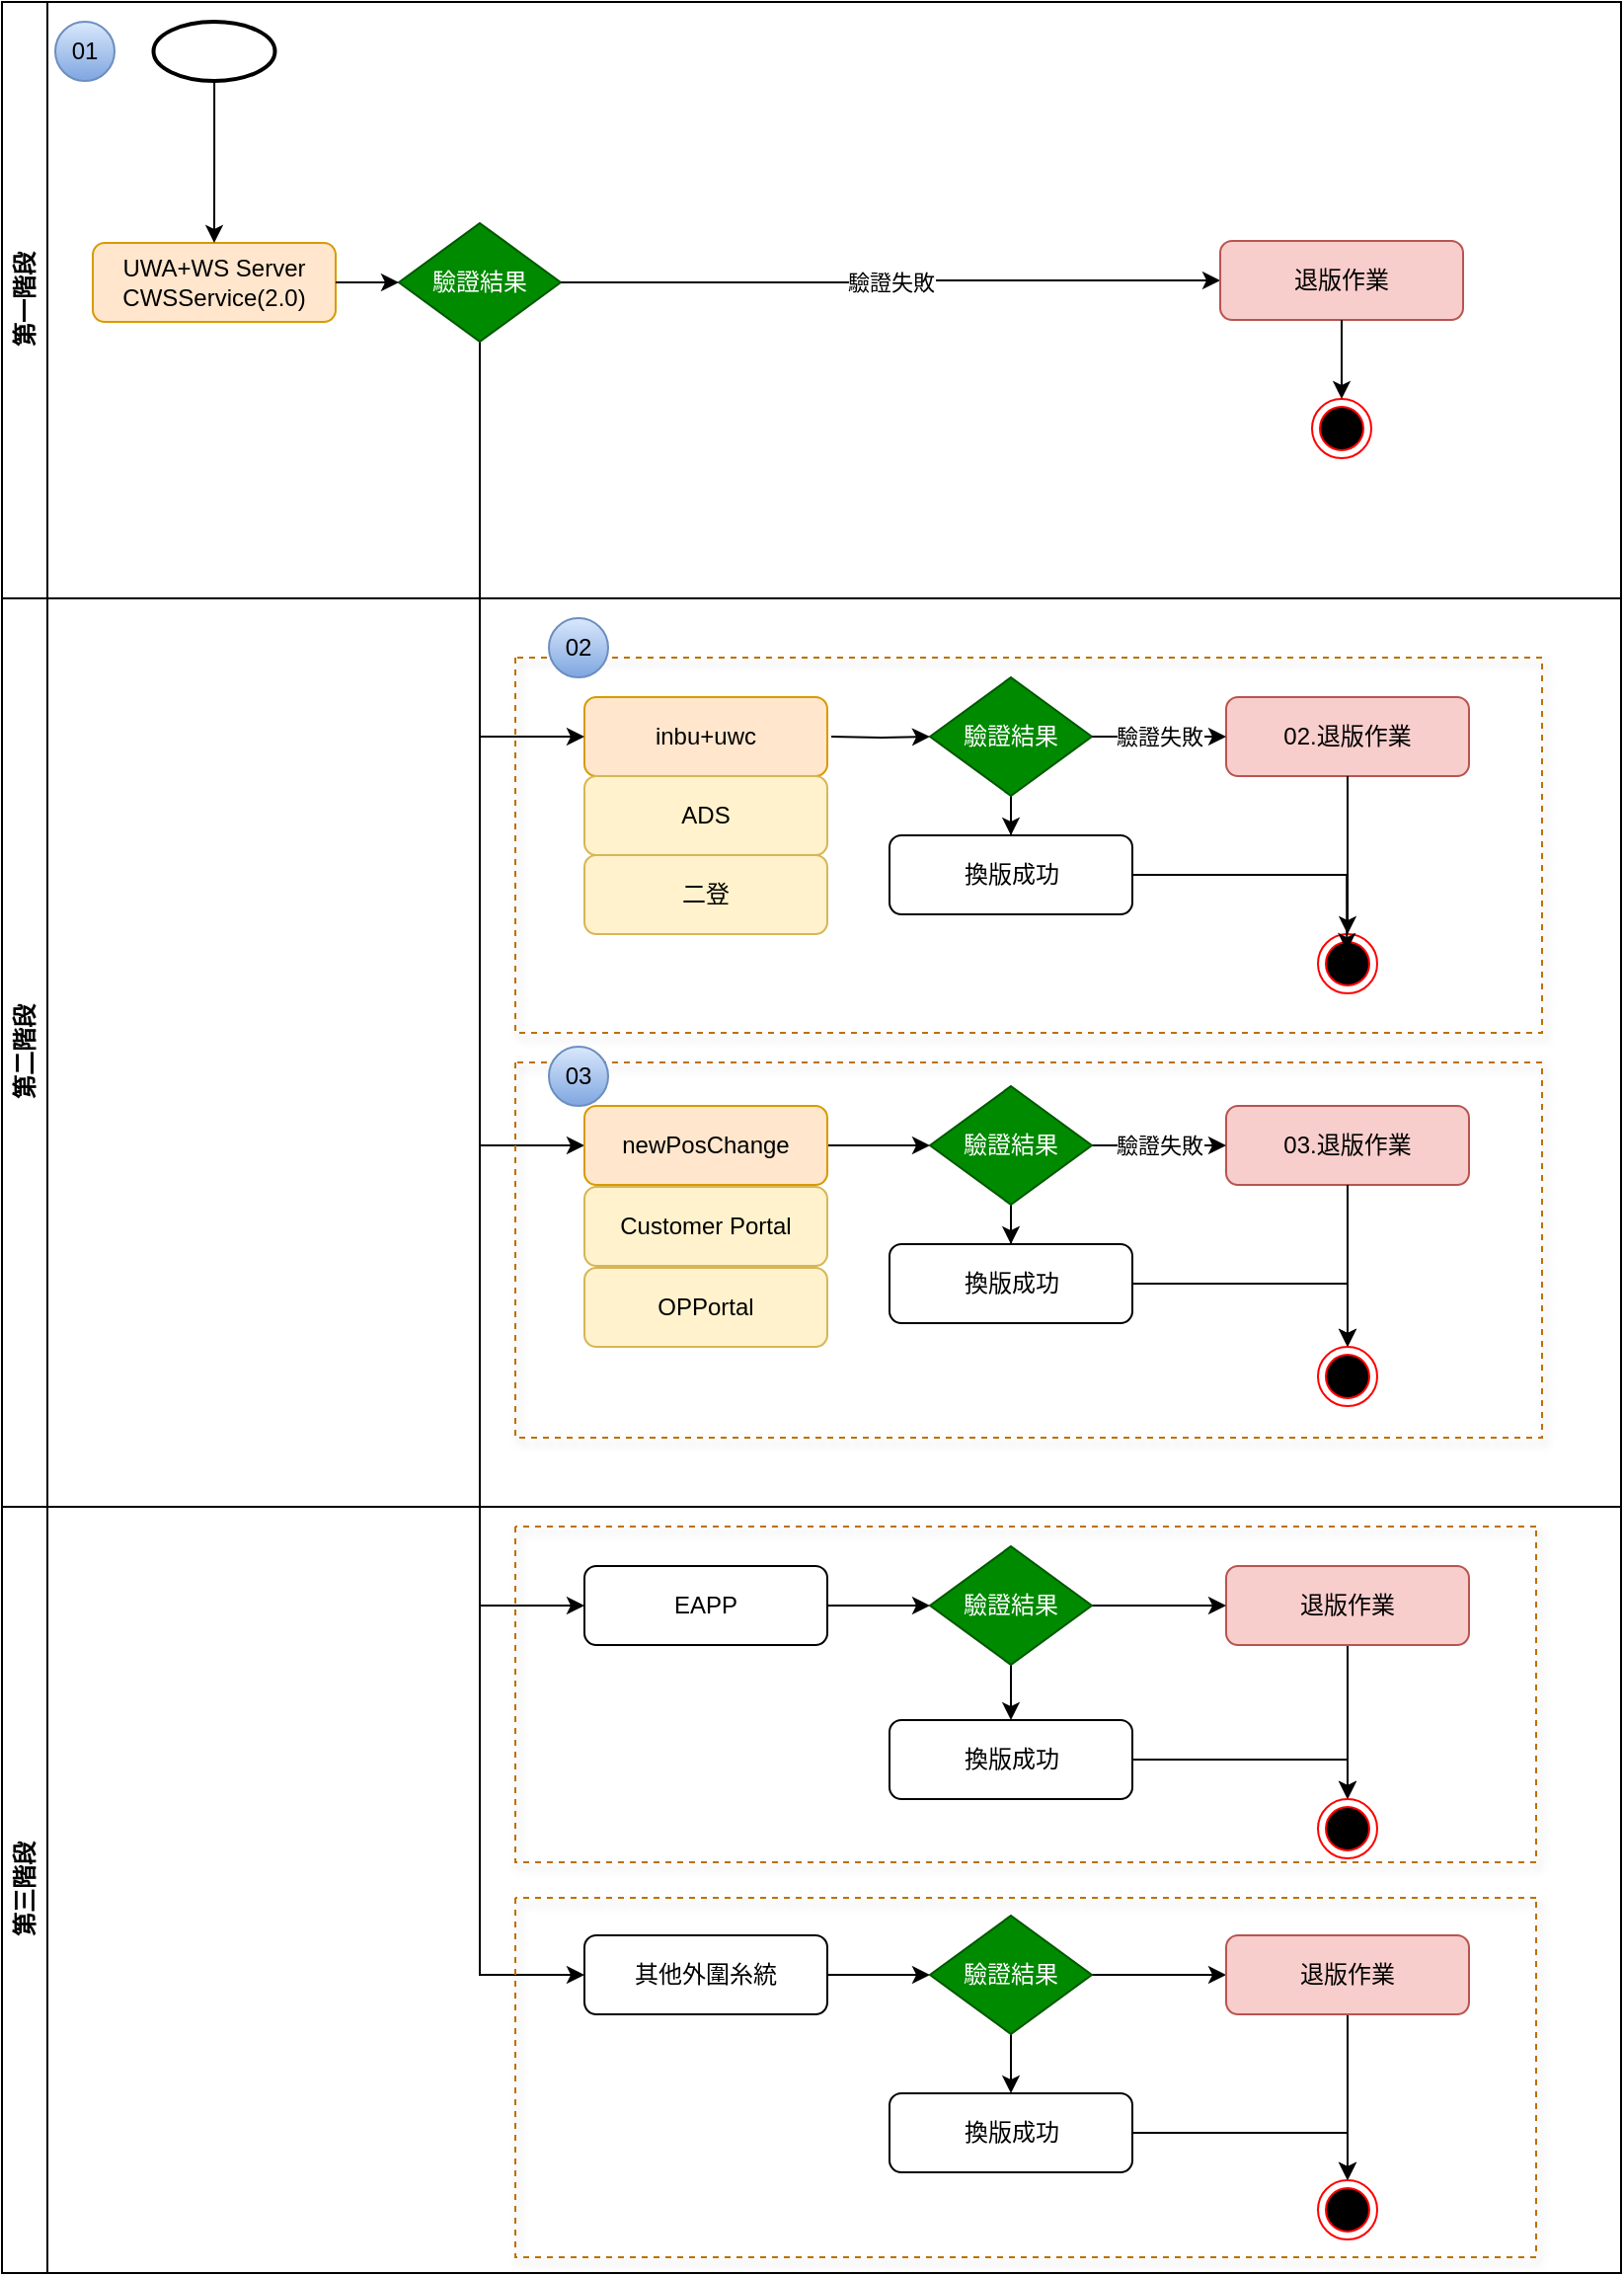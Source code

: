 <mxfile version="24.9.1">
  <diagram id="C5RBs43oDa-KdzZeNtuy" name="Page-1">
    <mxGraphModel dx="1593" dy="853" grid="1" gridSize="10" guides="1" tooltips="1" connect="1" arrows="1" fold="1" page="1" pageScale="1" pageWidth="827" pageHeight="1169" math="0" shadow="0">
      <root>
        <mxCell id="WIyWlLk6GJQsqaUBKTNV-0" />
        <mxCell id="WIyWlLk6GJQsqaUBKTNV-1" parent="WIyWlLk6GJQsqaUBKTNV-0" />
        <mxCell id="SWPrqackAz6YK81M5vLL-109" value="UWA+WS Server&lt;div&gt;CWSService(2.0)&lt;/div&gt;" style="rounded=1;whiteSpace=wrap;html=1;fontSize=12;glass=0;strokeWidth=1;shadow=0;fillColor=#ffe6cc;strokeColor=#d79b00;" vertex="1" parent="WIyWlLk6GJQsqaUBKTNV-1">
          <mxGeometry x="49.0" y="132" width="123.0" height="40" as="geometry" />
        </mxCell>
        <mxCell id="SWPrqackAz6YK81M5vLL-110" style="edgeStyle=orthogonalEdgeStyle;rounded=0;orthogonalLoop=1;jettySize=auto;html=1;entryX=0.5;entryY=0;entryDx=0;entryDy=0;" edge="1" parent="WIyWlLk6GJQsqaUBKTNV-1" source="SWPrqackAz6YK81M5vLL-111" target="SWPrqackAz6YK81M5vLL-109">
          <mxGeometry relative="1" as="geometry" />
        </mxCell>
        <mxCell id="SWPrqackAz6YK81M5vLL-115" style="edgeStyle=orthogonalEdgeStyle;rounded=0;orthogonalLoop=1;jettySize=auto;html=1;entryX=0;entryY=0.5;entryDx=0;entryDy=0;exitX=0.5;exitY=1;exitDx=0;exitDy=0;" edge="1" parent="WIyWlLk6GJQsqaUBKTNV-1" source="SWPrqackAz6YK81M5vLL-123" target="SWPrqackAz6YK81M5vLL-120">
          <mxGeometry relative="1" as="geometry" />
        </mxCell>
        <mxCell id="SWPrqackAz6YK81M5vLL-116" style="edgeStyle=orthogonalEdgeStyle;rounded=0;orthogonalLoop=1;jettySize=auto;html=1;entryX=0;entryY=0.5;entryDx=0;entryDy=0;exitX=0.5;exitY=1;exitDx=0;exitDy=0;" edge="1" parent="WIyWlLk6GJQsqaUBKTNV-1" source="SWPrqackAz6YK81M5vLL-123" target="SWPrqackAz6YK81M5vLL-121">
          <mxGeometry relative="1" as="geometry" />
        </mxCell>
        <mxCell id="SWPrqackAz6YK81M5vLL-117" style="edgeStyle=orthogonalEdgeStyle;rounded=0;orthogonalLoop=1;jettySize=auto;html=1;entryX=0;entryY=0.5;entryDx=0;entryDy=0;exitX=0.5;exitY=1;exitDx=0;exitDy=0;" edge="1" parent="WIyWlLk6GJQsqaUBKTNV-1" source="SWPrqackAz6YK81M5vLL-123" target="SWPrqackAz6YK81M5vLL-122">
          <mxGeometry relative="1" as="geometry" />
        </mxCell>
        <mxCell id="SWPrqackAz6YK81M5vLL-118" value="inbu+uwc" style="rounded=1;whiteSpace=wrap;html=1;fontSize=12;glass=0;strokeWidth=1;shadow=0;fillColor=#ffe6cc;strokeColor=#d79b00;" vertex="1" parent="WIyWlLk6GJQsqaUBKTNV-1">
          <mxGeometry x="298.0" y="362" width="123.0" height="40" as="geometry" />
        </mxCell>
        <mxCell id="SWPrqackAz6YK81M5vLL-119" style="rounded=0;orthogonalLoop=1;jettySize=auto;html=1;entryX=0;entryY=0.5;entryDx=0;entryDy=0;edgeStyle=orthogonalEdgeStyle;exitX=0.5;exitY=1;exitDx=0;exitDy=0;" edge="1" parent="WIyWlLk6GJQsqaUBKTNV-1" source="SWPrqackAz6YK81M5vLL-123" target="SWPrqackAz6YK81M5vLL-118">
          <mxGeometry relative="1" as="geometry" />
        </mxCell>
        <mxCell id="SWPrqackAz6YK81M5vLL-152" style="edgeStyle=orthogonalEdgeStyle;rounded=0;orthogonalLoop=1;jettySize=auto;html=1;entryX=0;entryY=0.5;entryDx=0;entryDy=0;" edge="1" parent="WIyWlLk6GJQsqaUBKTNV-1" source="SWPrqackAz6YK81M5vLL-120" target="SWPrqackAz6YK81M5vLL-150">
          <mxGeometry relative="1" as="geometry" />
        </mxCell>
        <mxCell id="SWPrqackAz6YK81M5vLL-120" value="newPosChange" style="rounded=1;whiteSpace=wrap;html=1;fontSize=12;glass=0;strokeWidth=1;shadow=0;fillColor=#ffe6cc;strokeColor=#d79b00;" vertex="1" parent="WIyWlLk6GJQsqaUBKTNV-1">
          <mxGeometry x="298.0" y="569" width="123.0" height="40" as="geometry" />
        </mxCell>
        <mxCell id="SWPrqackAz6YK81M5vLL-203" style="edgeStyle=orthogonalEdgeStyle;rounded=0;orthogonalLoop=1;jettySize=auto;html=1;entryX=0;entryY=0.5;entryDx=0;entryDy=0;" edge="1" parent="WIyWlLk6GJQsqaUBKTNV-1" source="SWPrqackAz6YK81M5vLL-121" target="SWPrqackAz6YK81M5vLL-199">
          <mxGeometry relative="1" as="geometry" />
        </mxCell>
        <mxCell id="SWPrqackAz6YK81M5vLL-121" value="EAPP" style="rounded=1;whiteSpace=wrap;html=1;fontSize=12;glass=0;strokeWidth=1;shadow=0;" vertex="1" parent="WIyWlLk6GJQsqaUBKTNV-1">
          <mxGeometry x="298.0" y="802" width="123.0" height="40" as="geometry" />
        </mxCell>
        <mxCell id="SWPrqackAz6YK81M5vLL-123" value="驗證結果" style="rhombus;whiteSpace=wrap;html=1;fillColor=#008a00;fontColor=#ffffff;strokeColor=#005700;" vertex="1" parent="WIyWlLk6GJQsqaUBKTNV-1">
          <mxGeometry x="204" y="122" width="82" height="60" as="geometry" />
        </mxCell>
        <mxCell id="SWPrqackAz6YK81M5vLL-127" value="驗證失敗" style="edgeStyle=orthogonalEdgeStyle;rounded=0;orthogonalLoop=1;jettySize=auto;html=1;entryX=0;entryY=0.5;entryDx=0;entryDy=0;" edge="1" parent="WIyWlLk6GJQsqaUBKTNV-1" source="SWPrqackAz6YK81M5vLL-123" target="SWPrqackAz6YK81M5vLL-124">
          <mxGeometry relative="1" as="geometry" />
        </mxCell>
        <mxCell id="SWPrqackAz6YK81M5vLL-228" value="" style="edgeStyle=orthogonalEdgeStyle;rounded=0;orthogonalLoop=1;jettySize=auto;html=1;" edge="1" parent="WIyWlLk6GJQsqaUBKTNV-1" source="SWPrqackAz6YK81M5vLL-128" target="SWPrqackAz6YK81M5vLL-129">
          <mxGeometry relative="1" as="geometry" />
        </mxCell>
        <mxCell id="SWPrqackAz6YK81M5vLL-128" value="&lt;span style=&quot;text-align: left;&quot;&gt;Customer Portal&lt;/span&gt;" style="rounded=1;whiteSpace=wrap;html=1;fontSize=12;glass=0;strokeWidth=1;shadow=0;fillColor=#fff2cc;strokeColor=#d6b656;" vertex="1" parent="WIyWlLk6GJQsqaUBKTNV-1">
          <mxGeometry x="298.0" y="610" width="123.0" height="40" as="geometry" />
        </mxCell>
        <mxCell id="SWPrqackAz6YK81M5vLL-137" style="edgeStyle=orthogonalEdgeStyle;rounded=0;orthogonalLoop=1;jettySize=auto;html=1;" edge="1" parent="WIyWlLk6GJQsqaUBKTNV-1" target="SWPrqackAz6YK81M5vLL-136">
          <mxGeometry relative="1" as="geometry">
            <mxPoint x="423" y="382" as="sourcePoint" />
          </mxGeometry>
        </mxCell>
        <mxCell id="SWPrqackAz6YK81M5vLL-141" style="rounded=0;orthogonalLoop=1;jettySize=auto;html=1;elbow=vertical;entryX=0;entryY=0.5;entryDx=0;entryDy=0;exitX=1;exitY=0.5;exitDx=0;exitDy=0;" edge="1" parent="WIyWlLk6GJQsqaUBKTNV-1" source="SWPrqackAz6YK81M5vLL-109" target="SWPrqackAz6YK81M5vLL-123">
          <mxGeometry relative="1" as="geometry" />
        </mxCell>
        <mxCell id="SWPrqackAz6YK81M5vLL-145" value="第一階段" style="swimlane;horizontal=0;whiteSpace=wrap;html=1;" vertex="1" parent="WIyWlLk6GJQsqaUBKTNV-1">
          <mxGeometry x="3" y="10" width="820" height="302" as="geometry" />
        </mxCell>
        <mxCell id="SWPrqackAz6YK81M5vLL-124" value="退版作業" style="rounded=1;whiteSpace=wrap;html=1;fontSize=12;glass=0;strokeWidth=1;shadow=0;fillColor=#f8cecc;strokeColor=#b85450;" vertex="1" parent="SWPrqackAz6YK81M5vLL-145">
          <mxGeometry x="617" y="121" width="123.0" height="40" as="geometry" />
        </mxCell>
        <mxCell id="SWPrqackAz6YK81M5vLL-125" value="" style="ellipse;html=1;shape=endState;fillColor=#000000;strokeColor=#ff0000;" vertex="1" parent="SWPrqackAz6YK81M5vLL-145">
          <mxGeometry x="663.5" y="201" width="30" height="30" as="geometry" />
        </mxCell>
        <mxCell id="SWPrqackAz6YK81M5vLL-126" style="edgeStyle=orthogonalEdgeStyle;rounded=0;orthogonalLoop=1;jettySize=auto;html=1;entryX=0.5;entryY=0;entryDx=0;entryDy=0;" edge="1" parent="SWPrqackAz6YK81M5vLL-145" source="SWPrqackAz6YK81M5vLL-124" target="SWPrqackAz6YK81M5vLL-125">
          <mxGeometry relative="1" as="geometry" />
        </mxCell>
        <mxCell id="SWPrqackAz6YK81M5vLL-111" value="" style="strokeWidth=2;html=1;shape=mxgraph.flowchart.start_1;whiteSpace=wrap;" vertex="1" parent="SWPrqackAz6YK81M5vLL-145">
          <mxGeometry x="76.75" y="10" width="61.5" height="30" as="geometry" />
        </mxCell>
        <mxCell id="SWPrqackAz6YK81M5vLL-236" value="01" style="ellipse;whiteSpace=wrap;html=1;aspect=fixed;fillColor=#dae8fc;gradientColor=#7ea6e0;strokeColor=#6c8ebf;" vertex="1" parent="SWPrqackAz6YK81M5vLL-145">
          <mxGeometry x="27" y="10" width="30" height="30" as="geometry" />
        </mxCell>
        <mxCell id="SWPrqackAz6YK81M5vLL-146" value="第二階段" style="swimlane;horizontal=0;whiteSpace=wrap;html=1;" vertex="1" parent="WIyWlLk6GJQsqaUBKTNV-1">
          <mxGeometry x="3" y="312" width="820" height="460" as="geometry" />
        </mxCell>
        <mxCell id="SWPrqackAz6YK81M5vLL-147" value="03.退版作業" style="rounded=1;whiteSpace=wrap;html=1;fontSize=12;glass=0;strokeWidth=1;shadow=0;fillColor=#f8cecc;strokeColor=#b85450;" vertex="1" parent="SWPrqackAz6YK81M5vLL-146">
          <mxGeometry x="620" y="257" width="123.0" height="40" as="geometry" />
        </mxCell>
        <mxCell id="SWPrqackAz6YK81M5vLL-149" style="edgeStyle=orthogonalEdgeStyle;rounded=0;orthogonalLoop=1;jettySize=auto;html=1;entryX=0.5;entryY=0;entryDx=0;entryDy=0;" edge="1" parent="SWPrqackAz6YK81M5vLL-146" source="SWPrqackAz6YK81M5vLL-147" target="SWPrqackAz6YK81M5vLL-148">
          <mxGeometry relative="1" as="geometry" />
        </mxCell>
        <mxCell id="SWPrqackAz6YK81M5vLL-134" value="二登" style="rounded=1;whiteSpace=wrap;html=1;fontSize=12;glass=0;strokeWidth=1;shadow=0;fillColor=#fff2cc;strokeColor=#d6b656;" vertex="1" parent="SWPrqackAz6YK81M5vLL-146">
          <mxGeometry x="295.0" y="130" width="123.0" height="40" as="geometry" />
        </mxCell>
        <mxCell id="SWPrqackAz6YK81M5vLL-133" value="ADS" style="rounded=1;whiteSpace=wrap;html=1;fontSize=12;glass=0;strokeWidth=1;shadow=0;fillColor=#fff2cc;strokeColor=#d6b656;" vertex="1" parent="SWPrqackAz6YK81M5vLL-146">
          <mxGeometry x="295.0" y="90" width="123.0" height="40" as="geometry" />
        </mxCell>
        <mxCell id="SWPrqackAz6YK81M5vLL-191" style="edgeStyle=orthogonalEdgeStyle;rounded=0;orthogonalLoop=1;jettySize=auto;html=1;entryX=0.5;entryY=0;entryDx=0;entryDy=0;" edge="1" parent="SWPrqackAz6YK81M5vLL-146" source="SWPrqackAz6YK81M5vLL-136" target="SWPrqackAz6YK81M5vLL-189">
          <mxGeometry relative="1" as="geometry" />
        </mxCell>
        <mxCell id="SWPrqackAz6YK81M5vLL-136" value="驗證結果" style="rhombus;whiteSpace=wrap;html=1;fillColor=#008a00;fontColor=#ffffff;strokeColor=#005700;" vertex="1" parent="SWPrqackAz6YK81M5vLL-146">
          <mxGeometry x="470.0" y="40" width="82" height="60" as="geometry" />
        </mxCell>
        <mxCell id="SWPrqackAz6YK81M5vLL-139" value="02.退版作業" style="rounded=1;whiteSpace=wrap;html=1;fontSize=12;glass=0;strokeWidth=1;shadow=0;fillColor=#f8cecc;strokeColor=#b85450;" vertex="1" parent="SWPrqackAz6YK81M5vLL-146">
          <mxGeometry x="620" y="50" width="123.0" height="40" as="geometry" />
        </mxCell>
        <mxCell id="SWPrqackAz6YK81M5vLL-135" value="驗證失敗" style="edgeStyle=orthogonalEdgeStyle;rounded=0;orthogonalLoop=1;jettySize=auto;html=1;entryX=0;entryY=0.5;entryDx=0;entryDy=0;" edge="1" parent="SWPrqackAz6YK81M5vLL-146" source="SWPrqackAz6YK81M5vLL-136" target="SWPrqackAz6YK81M5vLL-139">
          <mxGeometry relative="1" as="geometry" />
        </mxCell>
        <mxCell id="SWPrqackAz6YK81M5vLL-138" style="edgeStyle=orthogonalEdgeStyle;rounded=0;orthogonalLoop=1;jettySize=auto;html=1;entryX=0.5;entryY=0;entryDx=0;entryDy=0;" edge="1" parent="SWPrqackAz6YK81M5vLL-146" source="SWPrqackAz6YK81M5vLL-139" target="SWPrqackAz6YK81M5vLL-140">
          <mxGeometry relative="1" as="geometry" />
        </mxCell>
        <mxCell id="SWPrqackAz6YK81M5vLL-129" value="&lt;div style=&quot;text-align: left;&quot;&gt;&lt;span style=&quot;background-color: initial;&quot;&gt;OPPortal&lt;/span&gt;&lt;/div&gt;" style="rounded=1;whiteSpace=wrap;html=1;fontSize=12;glass=0;strokeWidth=1;shadow=0;fillColor=#fff2cc;strokeColor=#d6b656;" vertex="1" parent="SWPrqackAz6YK81M5vLL-146">
          <mxGeometry x="295.0" y="339" width="123.0" height="40" as="geometry" />
        </mxCell>
        <mxCell id="SWPrqackAz6YK81M5vLL-153" value="驗證失敗" style="edgeStyle=orthogonalEdgeStyle;rounded=0;orthogonalLoop=1;jettySize=auto;html=1;" edge="1" parent="SWPrqackAz6YK81M5vLL-146" source="SWPrqackAz6YK81M5vLL-150" target="SWPrqackAz6YK81M5vLL-147">
          <mxGeometry relative="1" as="geometry" />
        </mxCell>
        <mxCell id="SWPrqackAz6YK81M5vLL-197" style="edgeStyle=orthogonalEdgeStyle;rounded=0;orthogonalLoop=1;jettySize=auto;html=1;entryX=0.5;entryY=0;entryDx=0;entryDy=0;" edge="1" parent="SWPrqackAz6YK81M5vLL-146" source="SWPrqackAz6YK81M5vLL-150" target="SWPrqackAz6YK81M5vLL-193">
          <mxGeometry relative="1" as="geometry" />
        </mxCell>
        <mxCell id="SWPrqackAz6YK81M5vLL-150" value="驗證結果" style="rhombus;whiteSpace=wrap;html=1;fillColor=#008a00;fontColor=#ffffff;strokeColor=#005700;" vertex="1" parent="SWPrqackAz6YK81M5vLL-146">
          <mxGeometry x="470.0" y="247" width="82" height="60" as="geometry" />
        </mxCell>
        <mxCell id="SWPrqackAz6YK81M5vLL-189" value="換版成功" style="rounded=1;whiteSpace=wrap;html=1;fontSize=12;glass=0;strokeWidth=1;shadow=0;" vertex="1" parent="SWPrqackAz6YK81M5vLL-146">
          <mxGeometry x="449.5" y="120" width="123.0" height="40" as="geometry" />
        </mxCell>
        <mxCell id="SWPrqackAz6YK81M5vLL-201" style="edgeStyle=orthogonalEdgeStyle;rounded=0;orthogonalLoop=1;jettySize=auto;html=1;entryX=0.5;entryY=0;entryDx=0;entryDy=0;" edge="1" parent="SWPrqackAz6YK81M5vLL-146" source="SWPrqackAz6YK81M5vLL-193" target="SWPrqackAz6YK81M5vLL-148">
          <mxGeometry relative="1" as="geometry" />
        </mxCell>
        <mxCell id="SWPrqackAz6YK81M5vLL-193" value="換版成功" style="rounded=1;whiteSpace=wrap;html=1;fontSize=12;glass=0;strokeWidth=1;shadow=0;" vertex="1" parent="SWPrqackAz6YK81M5vLL-146">
          <mxGeometry x="449.5" y="327" width="123.0" height="40" as="geometry" />
        </mxCell>
        <mxCell id="SWPrqackAz6YK81M5vLL-198" value="" style="swimlane;startSize=0;dashed=1;shadow=1;rounded=1;fillColor=#f0a30a;fontColor=#000000;strokeColor=#BD7000;swimlaneFillColor=none;" vertex="1" parent="SWPrqackAz6YK81M5vLL-146">
          <mxGeometry x="260" y="30" width="520" height="190" as="geometry" />
        </mxCell>
        <mxCell id="SWPrqackAz6YK81M5vLL-140" value="" style="ellipse;html=1;shape=endState;fillColor=#000000;strokeColor=#ff0000;" vertex="1" parent="SWPrqackAz6YK81M5vLL-198">
          <mxGeometry x="406.5" y="140" width="30" height="30" as="geometry" />
        </mxCell>
        <mxCell id="SWPrqackAz6YK81M5vLL-237" value="02" style="ellipse;whiteSpace=wrap;html=1;aspect=fixed;fillColor=#dae8fc;gradientColor=#7ea6e0;strokeColor=#6c8ebf;" vertex="1" parent="SWPrqackAz6YK81M5vLL-198">
          <mxGeometry x="17" y="-20" width="30" height="30" as="geometry" />
        </mxCell>
        <mxCell id="SWPrqackAz6YK81M5vLL-200" value="" style="swimlane;startSize=0;dashed=1;shadow=1;rounded=1;fillColor=#f0a30a;fontColor=#000000;strokeColor=#BD7000;" vertex="1" parent="SWPrqackAz6YK81M5vLL-146">
          <mxGeometry x="260" y="235" width="520" height="190" as="geometry" />
        </mxCell>
        <mxCell id="SWPrqackAz6YK81M5vLL-148" value="" style="ellipse;html=1;shape=endState;fillColor=#000000;strokeColor=#ff0000;" vertex="1" parent="SWPrqackAz6YK81M5vLL-200">
          <mxGeometry x="406.5" y="144" width="30" height="30" as="geometry" />
        </mxCell>
        <mxCell id="SWPrqackAz6YK81M5vLL-238" value="03" style="ellipse;whiteSpace=wrap;html=1;aspect=fixed;fillColor=#dae8fc;gradientColor=#7ea6e0;strokeColor=#6c8ebf;" vertex="1" parent="SWPrqackAz6YK81M5vLL-200">
          <mxGeometry x="17" y="-8" width="30" height="30" as="geometry" />
        </mxCell>
        <mxCell id="SWPrqackAz6YK81M5vLL-202" style="edgeStyle=orthogonalEdgeStyle;rounded=0;orthogonalLoop=1;jettySize=auto;html=1;entryX=0.488;entryY=0.284;entryDx=0;entryDy=0;entryPerimeter=0;" edge="1" parent="SWPrqackAz6YK81M5vLL-146" source="SWPrqackAz6YK81M5vLL-189" target="SWPrqackAz6YK81M5vLL-140">
          <mxGeometry relative="1" as="geometry" />
        </mxCell>
        <mxCell id="SWPrqackAz6YK81M5vLL-187" value="第三階段" style="swimlane;horizontal=0;whiteSpace=wrap;html=1;" vertex="1" parent="WIyWlLk6GJQsqaUBKTNV-1">
          <mxGeometry x="3" y="772" width="820" height="388" as="geometry" />
        </mxCell>
        <mxCell id="SWPrqackAz6YK81M5vLL-112" style="edgeStyle=orthogonalEdgeStyle;rounded=0;orthogonalLoop=1;jettySize=auto;html=1;entryX=0.5;entryY=0;entryDx=0;entryDy=0;" edge="1" parent="SWPrqackAz6YK81M5vLL-187" source="SWPrqackAz6YK81M5vLL-113" target="SWPrqackAz6YK81M5vLL-114">
          <mxGeometry relative="1" as="geometry" />
        </mxCell>
        <mxCell id="SWPrqackAz6YK81M5vLL-113" value="退版作業" style="rounded=1;whiteSpace=wrap;html=1;fontSize=12;glass=0;strokeWidth=1;shadow=0;fillColor=#f8cecc;strokeColor=#b85450;" vertex="1" parent="SWPrqackAz6YK81M5vLL-187">
          <mxGeometry x="620" y="30" width="123.0" height="40" as="geometry" />
        </mxCell>
        <mxCell id="SWPrqackAz6YK81M5vLL-204" value="" style="edgeStyle=orthogonalEdgeStyle;rounded=0;orthogonalLoop=1;jettySize=auto;html=1;" edge="1" parent="SWPrqackAz6YK81M5vLL-187" source="SWPrqackAz6YK81M5vLL-199" target="SWPrqackAz6YK81M5vLL-113">
          <mxGeometry relative="1" as="geometry" />
        </mxCell>
        <mxCell id="SWPrqackAz6YK81M5vLL-207" style="edgeStyle=orthogonalEdgeStyle;rounded=0;orthogonalLoop=1;jettySize=auto;html=1;entryX=0.5;entryY=0;entryDx=0;entryDy=0;" edge="1" parent="SWPrqackAz6YK81M5vLL-187" source="SWPrqackAz6YK81M5vLL-199" target="SWPrqackAz6YK81M5vLL-132">
          <mxGeometry relative="1" as="geometry" />
        </mxCell>
        <mxCell id="SWPrqackAz6YK81M5vLL-199" value="驗證結果" style="rhombus;whiteSpace=wrap;html=1;fillColor=#008a00;fontColor=#ffffff;strokeColor=#005700;" vertex="1" parent="SWPrqackAz6YK81M5vLL-187">
          <mxGeometry x="470.0" y="20" width="82" height="60" as="geometry" />
        </mxCell>
        <mxCell id="SWPrqackAz6YK81M5vLL-210" style="edgeStyle=orthogonalEdgeStyle;rounded=0;orthogonalLoop=1;jettySize=auto;html=1;entryX=0;entryY=0.5;entryDx=0;entryDy=0;" edge="1" parent="SWPrqackAz6YK81M5vLL-187" source="SWPrqackAz6YK81M5vLL-122" target="SWPrqackAz6YK81M5vLL-209">
          <mxGeometry relative="1" as="geometry" />
        </mxCell>
        <mxCell id="SWPrqackAz6YK81M5vLL-122" value="其他外圍糸統" style="rounded=1;whiteSpace=wrap;html=1;fontSize=12;glass=0;strokeWidth=1;shadow=0;" vertex="1" parent="SWPrqackAz6YK81M5vLL-187">
          <mxGeometry x="295" y="217" width="123.0" height="40" as="geometry" />
        </mxCell>
        <mxCell id="SWPrqackAz6YK81M5vLL-224" style="edgeStyle=orthogonalEdgeStyle;rounded=0;orthogonalLoop=1;jettySize=auto;html=1;entryX=0.5;entryY=0;entryDx=0;entryDy=0;" edge="1" parent="SWPrqackAz6YK81M5vLL-187" source="SWPrqackAz6YK81M5vLL-132" target="SWPrqackAz6YK81M5vLL-114">
          <mxGeometry relative="1" as="geometry" />
        </mxCell>
        <mxCell id="SWPrqackAz6YK81M5vLL-132" value="換版成功" style="rounded=1;whiteSpace=wrap;html=1;fontSize=12;glass=0;strokeWidth=1;shadow=0;" vertex="1" parent="SWPrqackAz6YK81M5vLL-187">
          <mxGeometry x="449.5" y="108" width="123.0" height="40" as="geometry" />
        </mxCell>
        <mxCell id="SWPrqackAz6YK81M5vLL-213" style="edgeStyle=orthogonalEdgeStyle;rounded=0;orthogonalLoop=1;jettySize=auto;html=1;" edge="1" parent="SWPrqackAz6YK81M5vLL-187" source="SWPrqackAz6YK81M5vLL-209" target="SWPrqackAz6YK81M5vLL-212">
          <mxGeometry relative="1" as="geometry" />
        </mxCell>
        <mxCell id="SWPrqackAz6YK81M5vLL-217" style="edgeStyle=orthogonalEdgeStyle;rounded=0;orthogonalLoop=1;jettySize=auto;html=1;" edge="1" parent="SWPrqackAz6YK81M5vLL-187" source="SWPrqackAz6YK81M5vLL-209" target="SWPrqackAz6YK81M5vLL-215">
          <mxGeometry relative="1" as="geometry" />
        </mxCell>
        <mxCell id="SWPrqackAz6YK81M5vLL-209" value="驗證結果" style="rhombus;whiteSpace=wrap;html=1;fillColor=#008a00;fontColor=#ffffff;strokeColor=#005700;" vertex="1" parent="SWPrqackAz6YK81M5vLL-187">
          <mxGeometry x="470.0" y="207" width="82" height="60" as="geometry" />
        </mxCell>
        <mxCell id="SWPrqackAz6YK81M5vLL-225" style="edgeStyle=orthogonalEdgeStyle;rounded=0;orthogonalLoop=1;jettySize=auto;html=1;entryX=0.5;entryY=0;entryDx=0;entryDy=0;" edge="1" parent="SWPrqackAz6YK81M5vLL-187" source="SWPrqackAz6YK81M5vLL-212" target="SWPrqackAz6YK81M5vLL-216">
          <mxGeometry relative="1" as="geometry" />
        </mxCell>
        <mxCell id="SWPrqackAz6YK81M5vLL-212" value="換版成功" style="rounded=1;whiteSpace=wrap;html=1;fontSize=12;glass=0;strokeWidth=1;shadow=0;" vertex="1" parent="SWPrqackAz6YK81M5vLL-187">
          <mxGeometry x="449.5" y="297" width="123.0" height="40" as="geometry" />
        </mxCell>
        <mxCell id="SWPrqackAz6YK81M5vLL-214" style="edgeStyle=orthogonalEdgeStyle;rounded=0;orthogonalLoop=1;jettySize=auto;html=1;entryX=0.5;entryY=0;entryDx=0;entryDy=0;" edge="1" parent="SWPrqackAz6YK81M5vLL-187" source="SWPrqackAz6YK81M5vLL-215" target="SWPrqackAz6YK81M5vLL-216">
          <mxGeometry relative="1" as="geometry" />
        </mxCell>
        <mxCell id="SWPrqackAz6YK81M5vLL-215" value="退版作業" style="rounded=1;whiteSpace=wrap;html=1;fontSize=12;glass=0;strokeWidth=1;shadow=0;fillColor=#f8cecc;strokeColor=#b85450;" vertex="1" parent="SWPrqackAz6YK81M5vLL-187">
          <mxGeometry x="620" y="217" width="123.0" height="40" as="geometry" />
        </mxCell>
        <mxCell id="SWPrqackAz6YK81M5vLL-216" value="" style="ellipse;html=1;shape=endState;fillColor=#000000;strokeColor=#ff0000;" vertex="1" parent="SWPrqackAz6YK81M5vLL-187">
          <mxGeometry x="666.5" y="341" width="30" height="30" as="geometry" />
        </mxCell>
        <mxCell id="SWPrqackAz6YK81M5vLL-218" value="" style="swimlane;startSize=0;dashed=1;shadow=1;rounded=1;fillColor=#f0a30a;fontColor=#000000;strokeColor=#BD7000;" vertex="1" parent="SWPrqackAz6YK81M5vLL-187">
          <mxGeometry x="260" y="10" width="517" height="170" as="geometry" />
        </mxCell>
        <mxCell id="SWPrqackAz6YK81M5vLL-114" value="" style="ellipse;html=1;shape=endState;fillColor=#000000;strokeColor=#ff0000;" vertex="1" parent="SWPrqackAz6YK81M5vLL-218">
          <mxGeometry x="406.5" y="138" width="30" height="30" as="geometry" />
        </mxCell>
        <mxCell id="SWPrqackAz6YK81M5vLL-223" value="" style="swimlane;startSize=0;dashed=1;shadow=1;rounded=1;fillColor=#f0a30a;fontColor=#000000;strokeColor=#BD7000;" vertex="1" parent="SWPrqackAz6YK81M5vLL-187">
          <mxGeometry x="260" y="198" width="517" height="182" as="geometry" />
        </mxCell>
      </root>
    </mxGraphModel>
  </diagram>
</mxfile>
